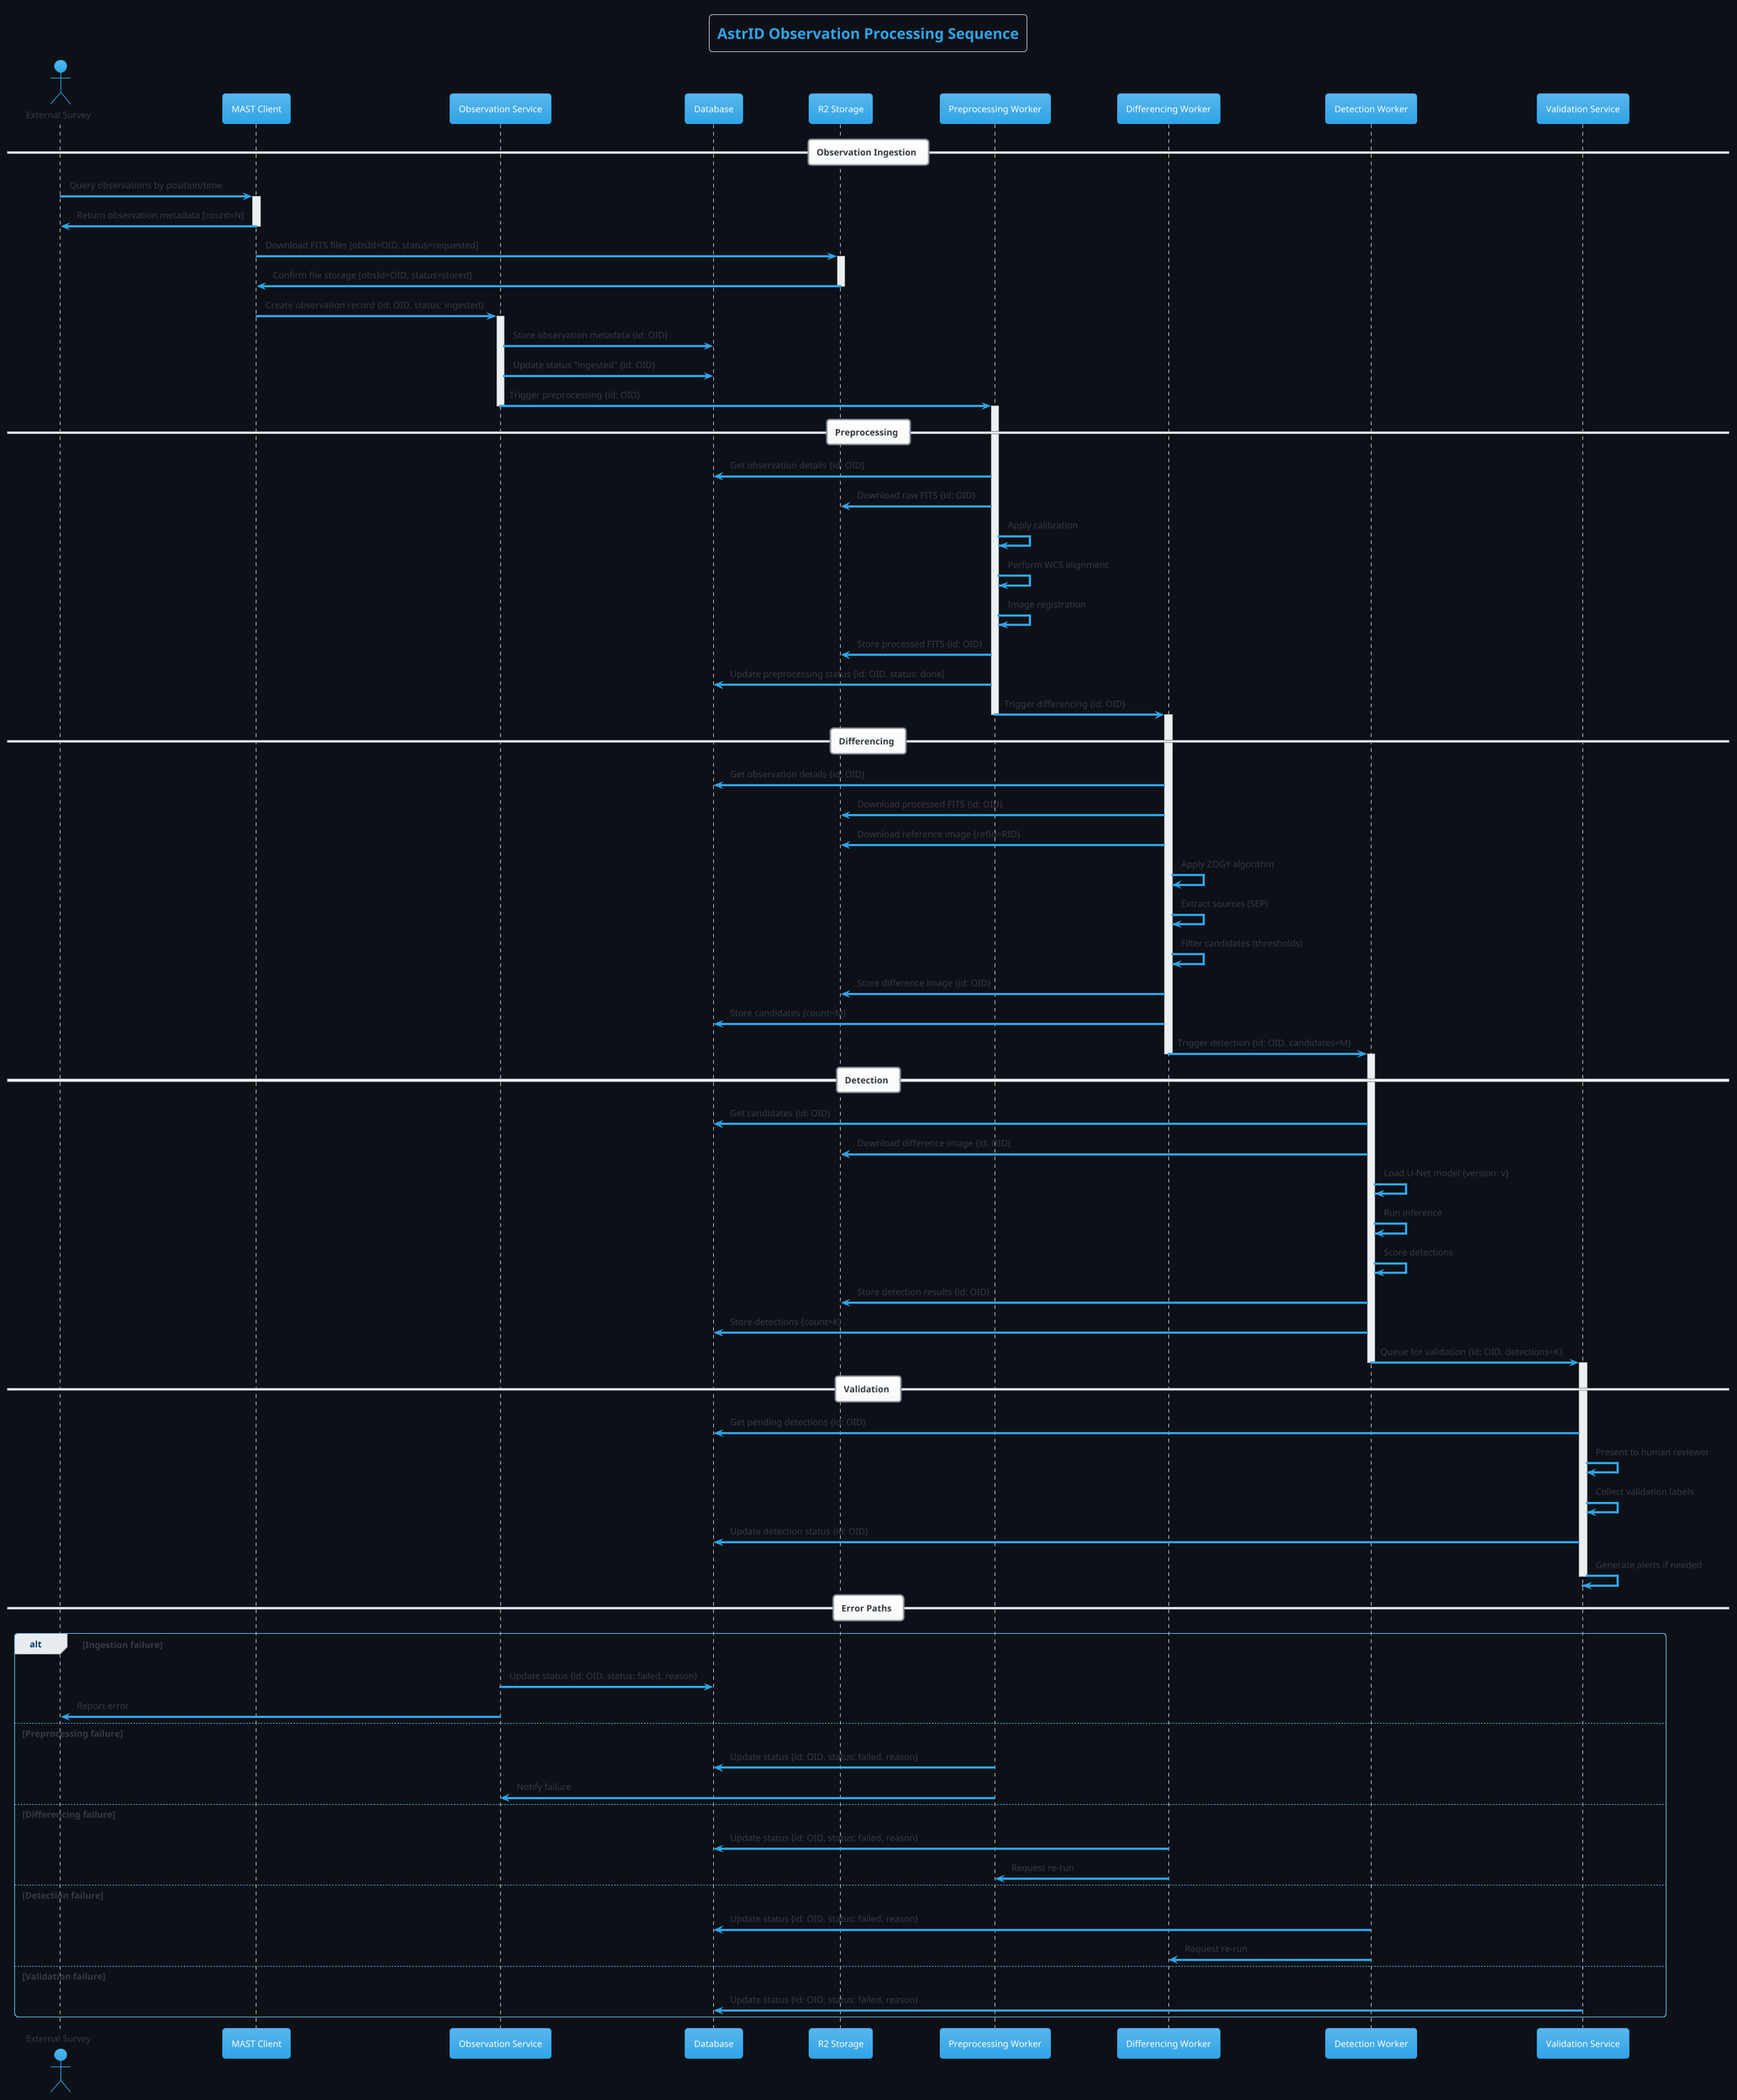 @startuml AstrID Observation Processing Sequence
!theme cerulean
skinparam backgroundColor #0D1117
skinparam defaultFontName Arial
skinparam defaultFontSize 12

' Added lifeline stereotypes for clarity
' Added IDs and statuses to messages, plus error paths and alt blocks

title AstrID Observation Processing Sequence

actor "External Survey" as Survey
participant "MAST Client" as MAST
participant "Observation Service" as ObsService
participant "Database" as DB
participant "R2 Storage" as R2
participant "Preprocessing Worker" as PreprocessWorker
participant "Differencing Worker" as DiffWorker
participant "Detection Worker" as DetectionWorker
participant "Validation Service" as ValidationService

== Observation Ingestion ==
Survey -> MAST: Query observations by position/time
activate MAST
MAST -> Survey: Return observation metadata [count=N]
deactivate MAST
MAST -> R2: Download FITS files [obsId=OID, status=requested]
activate R2
R2 -> MAST: Confirm file storage [obsId=OID, status=stored]
deactivate R2
MAST -> ObsService: Create observation record {id: OID, status: ingested}
activate ObsService
ObsService -> DB: Store observation metadata {id: OID}
ObsService -> DB: Update status "ingested" {id: OID}
ObsService -> PreprocessWorker: Trigger preprocessing {id: OID}
deactivate ObsService

== Preprocessing ==
activate PreprocessWorker
PreprocessWorker -> DB: Get observation details {id: OID}
PreprocessWorker -> R2: Download raw FITS {id: OID}
PreprocessWorker -> PreprocessWorker: Apply calibration
PreprocessWorker -> PreprocessWorker: Perform WCS alignment
PreprocessWorker -> PreprocessWorker: Image registration
PreprocessWorker -> R2: Store processed FITS {id: OID}
PreprocessWorker -> DB: Update preprocessing status {id: OID, status: done}
PreprocessWorker -> DiffWorker: Trigger differencing {id: OID}
deactivate PreprocessWorker

== Differencing ==
activate DiffWorker
DiffWorker -> DB: Get observation details {id: OID}
DiffWorker -> R2: Download processed FITS {id: OID}
DiffWorker -> R2: Download reference image {refId=RID}
DiffWorker -> DiffWorker: Apply ZOGY algorithm
DiffWorker -> DiffWorker: Extract sources (SEP)
DiffWorker -> DiffWorker: Filter candidates (thresholds)
DiffWorker -> R2: Store difference image {id: OID}
DiffWorker -> DB: Store candidates {count=M}
DiffWorker -> DetectionWorker: Trigger detection {id: OID, candidates=M}
deactivate DiffWorker

== Detection ==
activate DetectionWorker
DetectionWorker -> DB: Get candidates {id: OID}
DetectionWorker -> R2: Download difference image {id: OID}
DetectionWorker -> DetectionWorker: Load U-Net model {version: v}
DetectionWorker -> DetectionWorker: Run inference
DetectionWorker -> DetectionWorker: Score detections
DetectionWorker -> R2: Store detection results {id: OID}
DetectionWorker -> DB: Store detections {count=K}
DetectionWorker -> ValidationService: Queue for validation {id: OID, detections=K}
deactivate DetectionWorker

== Validation ==
activate ValidationService
ValidationService -> DB: Get pending detections {id: OID}
ValidationService -> ValidationService: Present to human reviewer
ValidationService -> ValidationService: Collect validation labels
ValidationService -> DB: Update detection status {id: OID}
ValidationService -> ValidationService: Generate alerts if needed

deactivate ValidationService

== Error Paths ==
alt Ingestion failure
  ObsService -> DB: Update status {id: OID, status: failed, reason}
  ObsService -> Survey: Report error
else Preprocessing failure
  PreprocessWorker -> DB: Update status {id: OID, status: failed, reason}
  PreprocessWorker -> ObsService: Notify failure
else Differencing failure
  DiffWorker -> DB: Update status {id: OID, status: failed, reason}
  DiffWorker -> PreprocessWorker: Request re-run
else Detection failure
  DetectionWorker -> DB: Update status {id: OID, status: failed, reason}
  DetectionWorker -> DiffWorker: Request re-run
else Validation failure
  ValidationService -> DB: Update status {id: OID, status: failed, reason}
end

@enduml
